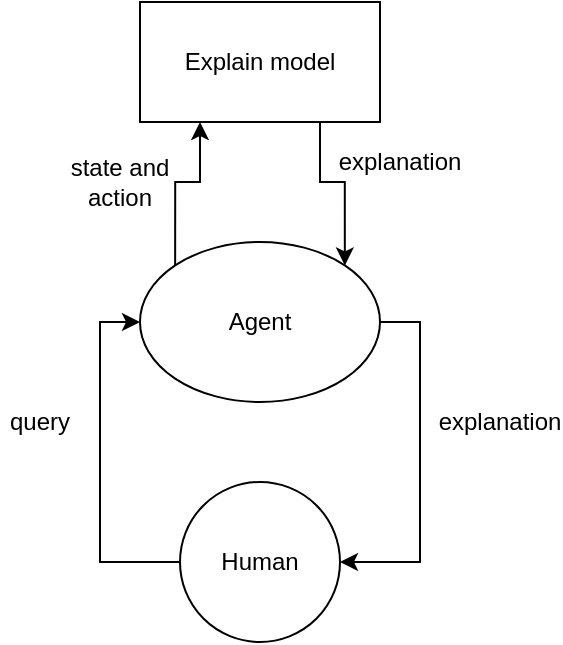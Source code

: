 <mxfile version="14.7.6" type="github">
  <diagram id="0_0tAG-te3PN_c8cfoPu" name="Page-1">
    <mxGraphModel dx="868" dy="438" grid="1" gridSize="10" guides="1" tooltips="1" connect="1" arrows="1" fold="1" page="1" pageScale="1" pageWidth="850" pageHeight="1100" math="0" shadow="0">
      <root>
        <mxCell id="0" />
        <mxCell id="1" parent="0" />
        <mxCell id="wdogyhV1ooz12Hr0zi-Z-6" style="edgeStyle=orthogonalEdgeStyle;rounded=0;orthogonalLoop=1;jettySize=auto;html=1;exitX=1;exitY=0.5;exitDx=0;exitDy=0;entryX=1;entryY=0.5;entryDx=0;entryDy=0;" edge="1" parent="1" source="wdogyhV1ooz12Hr0zi-Z-1" target="wdogyhV1ooz12Hr0zi-Z-4">
          <mxGeometry relative="1" as="geometry" />
        </mxCell>
        <mxCell id="wdogyhV1ooz12Hr0zi-Z-7" style="edgeStyle=orthogonalEdgeStyle;rounded=0;orthogonalLoop=1;jettySize=auto;html=1;exitX=0;exitY=0;exitDx=0;exitDy=0;entryX=0.25;entryY=1;entryDx=0;entryDy=0;" edge="1" parent="1" source="wdogyhV1ooz12Hr0zi-Z-1" target="wdogyhV1ooz12Hr0zi-Z-3">
          <mxGeometry relative="1" as="geometry">
            <mxPoint x="240" y="190" as="targetPoint" />
          </mxGeometry>
        </mxCell>
        <mxCell id="wdogyhV1ooz12Hr0zi-Z-1" value="Agent" style="ellipse;whiteSpace=wrap;html=1;" vertex="1" parent="1">
          <mxGeometry x="210" y="240" width="120" height="80" as="geometry" />
        </mxCell>
        <mxCell id="wdogyhV1ooz12Hr0zi-Z-8" style="edgeStyle=orthogonalEdgeStyle;rounded=0;orthogonalLoop=1;jettySize=auto;html=1;exitX=0.75;exitY=1;exitDx=0;exitDy=0;entryX=1;entryY=0;entryDx=0;entryDy=0;" edge="1" parent="1" source="wdogyhV1ooz12Hr0zi-Z-3" target="wdogyhV1ooz12Hr0zi-Z-1">
          <mxGeometry relative="1" as="geometry" />
        </mxCell>
        <mxCell id="wdogyhV1ooz12Hr0zi-Z-3" value="Explain model" style="rounded=0;whiteSpace=wrap;html=1;" vertex="1" parent="1">
          <mxGeometry x="210" y="120" width="120" height="60" as="geometry" />
        </mxCell>
        <mxCell id="wdogyhV1ooz12Hr0zi-Z-5" style="edgeStyle=orthogonalEdgeStyle;rounded=0;orthogonalLoop=1;jettySize=auto;html=1;entryX=0;entryY=0.5;entryDx=0;entryDy=0;" edge="1" parent="1" source="wdogyhV1ooz12Hr0zi-Z-4" target="wdogyhV1ooz12Hr0zi-Z-1">
          <mxGeometry relative="1" as="geometry">
            <Array as="points">
              <mxPoint x="190" y="400" />
              <mxPoint x="190" y="280" />
            </Array>
          </mxGeometry>
        </mxCell>
        <mxCell id="wdogyhV1ooz12Hr0zi-Z-4" value="Human" style="ellipse;whiteSpace=wrap;html=1;aspect=fixed;" vertex="1" parent="1">
          <mxGeometry x="230" y="360" width="80" height="80" as="geometry" />
        </mxCell>
        <mxCell id="wdogyhV1ooz12Hr0zi-Z-9" value="state and action" style="text;html=1;strokeColor=none;fillColor=none;align=center;verticalAlign=middle;whiteSpace=wrap;rounded=0;" vertex="1" parent="1">
          <mxGeometry x="170" y="200" width="60" height="20" as="geometry" />
        </mxCell>
        <mxCell id="wdogyhV1ooz12Hr0zi-Z-10" value="explanation" style="text;html=1;strokeColor=none;fillColor=none;align=center;verticalAlign=middle;whiteSpace=wrap;rounded=0;" vertex="1" parent="1">
          <mxGeometry x="320" y="190" width="40" height="20" as="geometry" />
        </mxCell>
        <mxCell id="wdogyhV1ooz12Hr0zi-Z-11" value="query" style="text;html=1;strokeColor=none;fillColor=none;align=center;verticalAlign=middle;whiteSpace=wrap;rounded=0;" vertex="1" parent="1">
          <mxGeometry x="140" y="320" width="40" height="20" as="geometry" />
        </mxCell>
        <mxCell id="wdogyhV1ooz12Hr0zi-Z-12" value="explanation" style="text;html=1;strokeColor=none;fillColor=none;align=center;verticalAlign=middle;whiteSpace=wrap;rounded=0;" vertex="1" parent="1">
          <mxGeometry x="370" y="320" width="40" height="20" as="geometry" />
        </mxCell>
      </root>
    </mxGraphModel>
  </diagram>
</mxfile>
